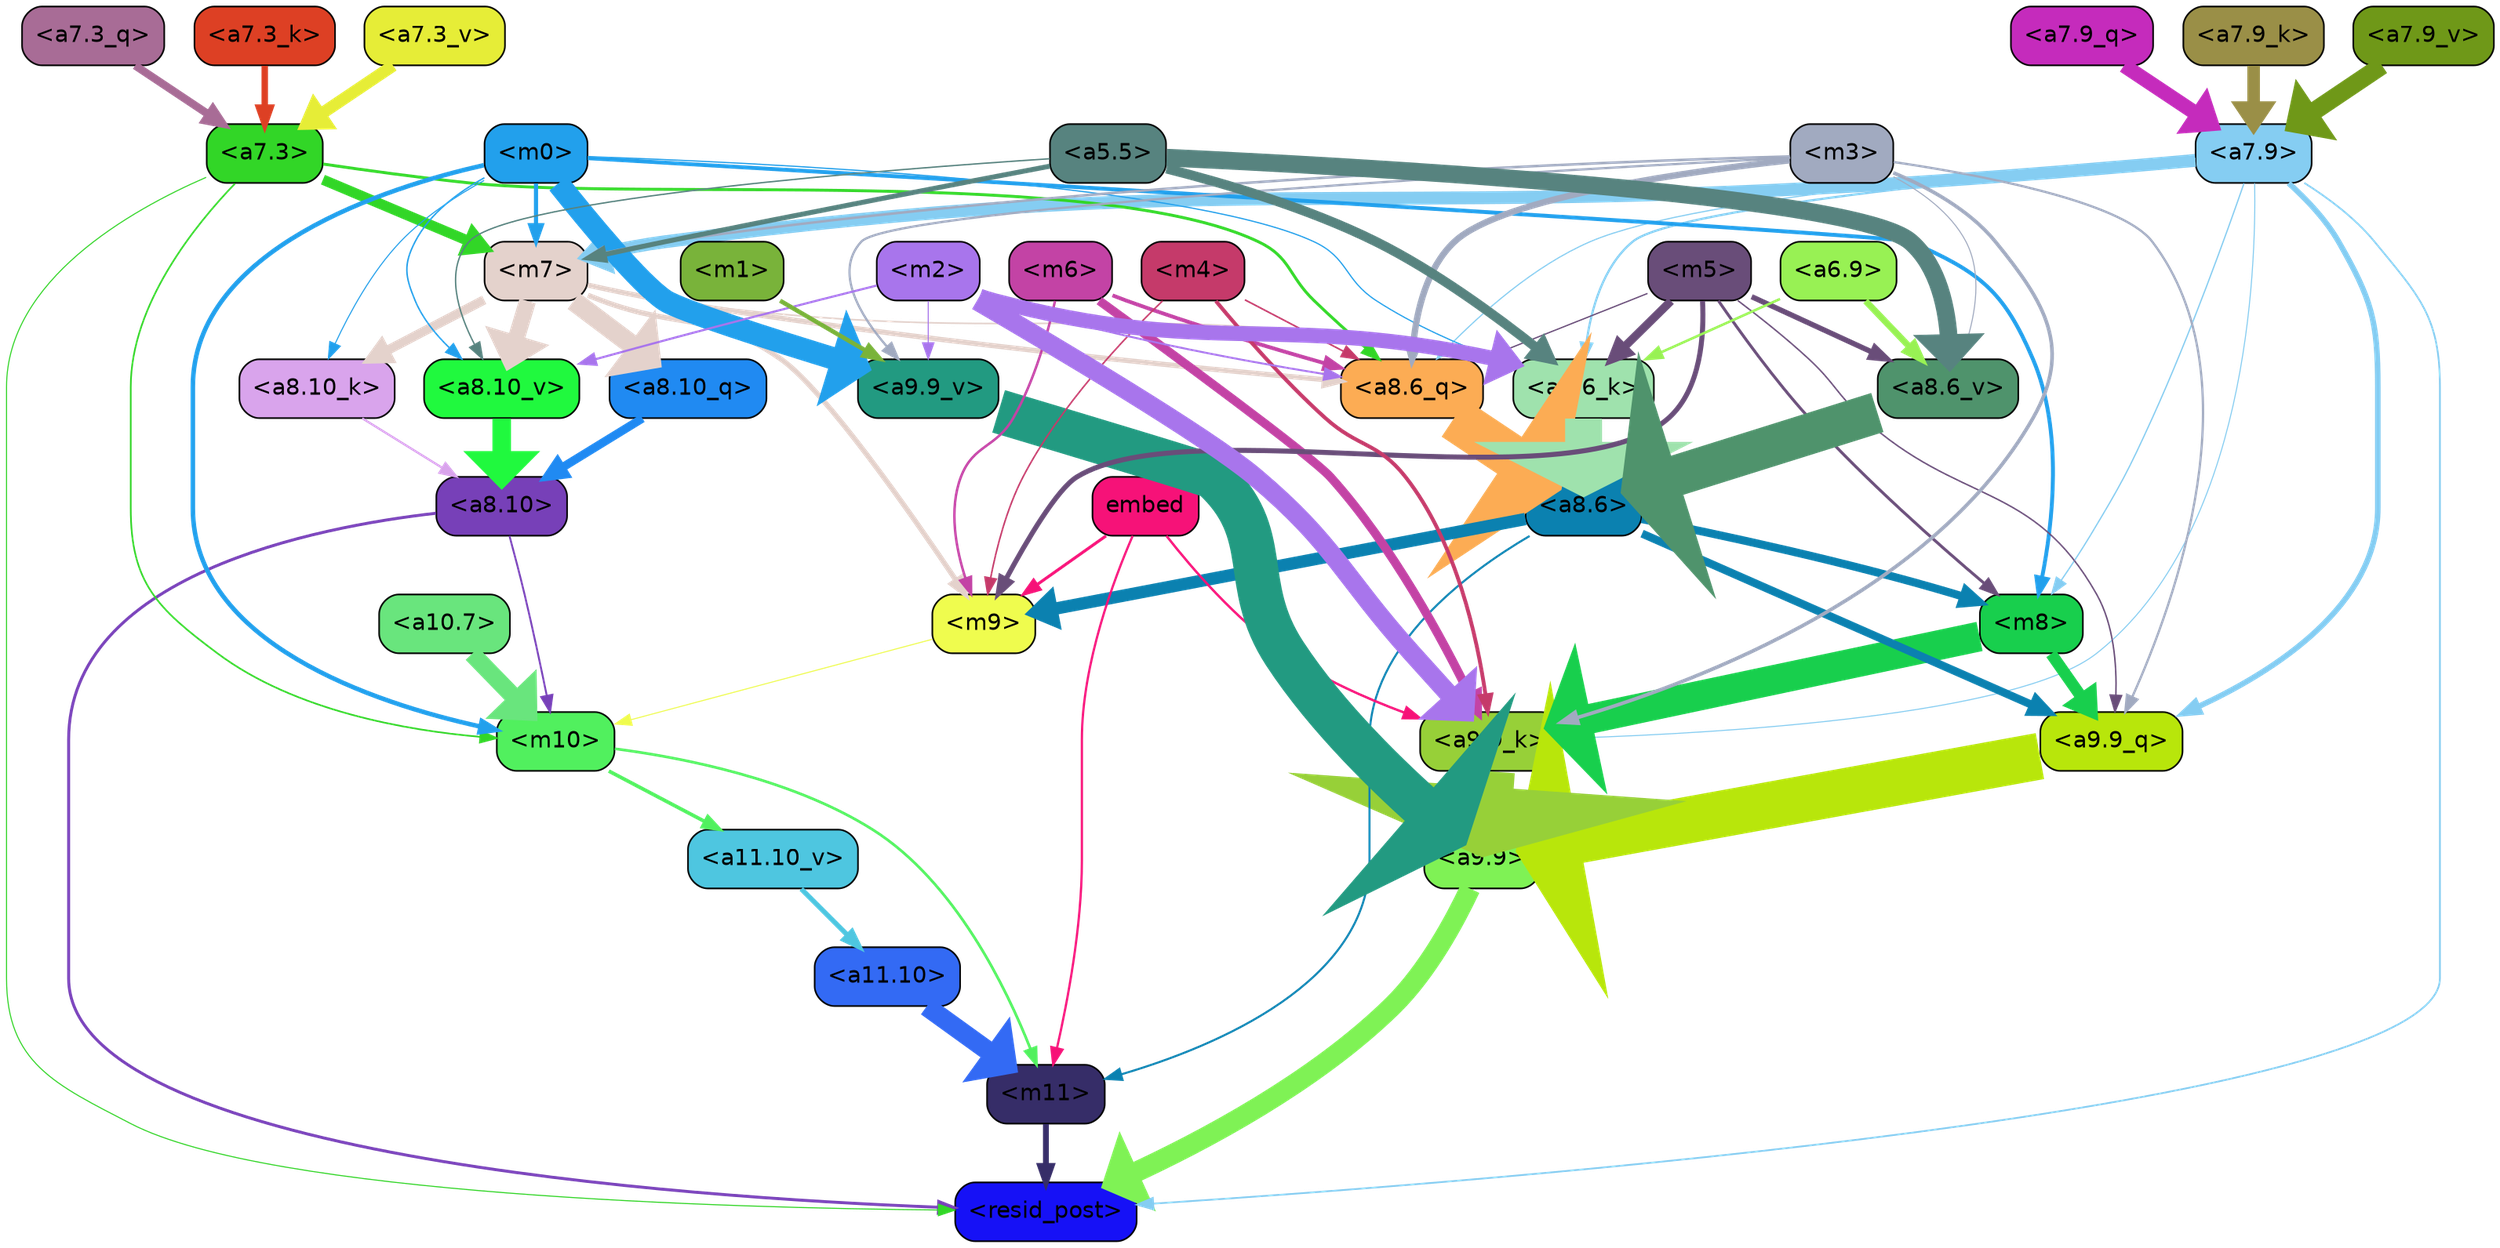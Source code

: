 strict digraph "" {
	graph [bgcolor=transparent,
		layout=dot,
		overlap=false,
		splines=true
	];
	"<m11>"	[color=black,
		fillcolor="#362d68",
		fontname=Helvetica,
		shape=box,
		style="filled, rounded"];
	"<resid_post>"	[color=black,
		fillcolor="#1611f6",
		fontname=Helvetica,
		shape=box,
		style="filled, rounded"];
	"<m11>" -> "<resid_post>"	[color="#362d68",
		penwidth=3.564229369163513];
	"<a9.9>"	[color=black,
		fillcolor="#7ff255",
		fontname=Helvetica,
		shape=box,
		style="filled, rounded"];
	"<a9.9>" -> "<resid_post>"	[color="#7ff255",
		penwidth=12.493714332580566];
	"<a8.10>"	[color=black,
		fillcolor="#7740b8",
		fontname=Helvetica,
		shape=box,
		style="filled, rounded"];
	"<a8.10>" -> "<resid_post>"	[color="#7740b8",
		penwidth=1.7969894409179688];
	"<m10>"	[color=black,
		fillcolor="#51f05e",
		fontname=Helvetica,
		shape=box,
		style="filled, rounded"];
	"<a8.10>" -> "<m10>"	[color="#7740b8",
		penwidth=1.1516046524047852];
	"<a7.9>"	[color=black,
		fillcolor="#85cdf2",
		fontname=Helvetica,
		shape=box,
		style="filled, rounded"];
	"<a7.9>" -> "<resid_post>"	[color="#85cdf2",
		penwidth=1.061915397644043];
	"<m7>"	[color=black,
		fillcolor="#e4d2cc",
		fontname=Helvetica,
		shape=box,
		style="filled, rounded"];
	"<a7.9>" -> "<m7>"	[color="#85cdf2",
		penwidth=7.860968112945557];
	"<a9.9_q>"	[color=black,
		fillcolor="#b8e60b",
		fontname=Helvetica,
		shape=box,
		style="filled, rounded"];
	"<a7.9>" -> "<a9.9_q>"	[color="#85cdf2",
		penwidth=3.4010400772094727];
	"<a9.9_k>"	[color=black,
		fillcolor="#97d038",
		fontname=Helvetica,
		shape=box,
		style="filled, rounded"];
	"<a7.9>" -> "<a9.9_k>"	[color="#85cdf2",
		penwidth=0.6359977722167969];
	"<m8>"	[color=black,
		fillcolor="#18cf4d",
		fontname=Helvetica,
		shape=box,
		style="filled, rounded"];
	"<a7.9>" -> "<m8>"	[color="#85cdf2",
		penwidth=0.7847824096679688];
	"<a8.6_q>"	[color=black,
		fillcolor="#fcac54",
		fontname=Helvetica,
		shape=box,
		style="filled, rounded"];
	"<a7.9>" -> "<a8.6_q>"	[color="#85cdf2",
		penwidth=0.7225875854492188];
	"<a8.6_k>"	[color=black,
		fillcolor="#9fe2ad",
		fontname=Helvetica,
		shape=box,
		style="filled, rounded"];
	"<a7.9>" -> "<a8.6_k>"	[color="#85cdf2",
		penwidth=1.3351249694824219];
	"<a7.3>"	[color=black,
		fillcolor="#32d627",
		fontname=Helvetica,
		shape=box,
		style="filled, rounded"];
	"<a7.3>" -> "<resid_post>"	[color="#32d627",
		penwidth=0.6493911743164062];
	"<a7.3>" -> "<m10>"	[color="#32d627",
		penwidth=1.0287714004516602];
	"<a7.3>" -> "<m7>"	[color="#32d627",
		penwidth=6.300837516784668];
	"<a7.3>" -> "<a8.6_q>"	[color="#32d627",
		penwidth=1.7833585739135742];
	"<a11.10>"	[color=black,
		fillcolor="#336af4",
		fontname=Helvetica,
		shape=box,
		style="filled, rounded"];
	"<a11.10>" -> "<m11>"	[color="#336af4",
		penwidth=11.804504871368408];
	"<m10>" -> "<m11>"	[color="#51f05e",
		penwidth=1.6351637840270996];
	"<a11.10_v>"	[color=black,
		fillcolor="#4ec6e0",
		fontname=Helvetica,
		shape=box,
		style="filled, rounded"];
	"<m10>" -> "<a11.10_v>"	[color="#51f05e",
		penwidth=2.195528030395508];
	"<a8.6>"	[color=black,
		fillcolor="#0b81b0",
		fontname=Helvetica,
		shape=box,
		style="filled, rounded"];
	"<a8.6>" -> "<m11>"	[color="#0b81b0",
		penwidth=1.2564282417297363];
	"<m9>"	[color=black,
		fillcolor="#effc4e",
		fontname=Helvetica,
		shape=box,
		style="filled, rounded"];
	"<a8.6>" -> "<m9>"	[color="#0b81b0",
		penwidth=7.538959503173828];
	"<a8.6>" -> "<a9.9_q>"	[color="#0b81b0",
		penwidth=4.915989875793457];
	"<a8.6>" -> "<m8>"	[color="#0b81b0",
		penwidth=4.953336715698242];
	embed	[color=black,
		fillcolor="#f61278",
		fontname=Helvetica,
		shape=box,
		style="filled, rounded"];
	embed -> "<m11>"	[color="#f61278",
		penwidth=1.3679008483886719];
	embed -> "<m9>"	[color="#f61278",
		penwidth=1.8025074005126953];
	embed -> "<a9.9_k>"	[color="#f61278",
		penwidth=1.4555702209472656];
	"<a11.10_v>" -> "<a11.10>"	[color="#4ec6e0",
		penwidth=3.037395477294922];
	"<a10.7>"	[color=black,
		fillcolor="#69e57d",
		fontname=Helvetica,
		shape=box,
		style="filled, rounded"];
	"<a10.7>" -> "<m10>"	[color="#69e57d",
		penwidth=10.747549057006836];
	"<m9>" -> "<m10>"	[color="#effc4e",
		penwidth=0.6350235939025879];
	"<m0>"	[color=black,
		fillcolor="#22a0ec",
		fontname=Helvetica,
		shape=box,
		style="filled, rounded"];
	"<m0>" -> "<m10>"	[color="#22a0ec",
		penwidth=2.7613906860351562];
	"<m0>" -> "<m7>"	[color="#22a0ec",
		penwidth=2.5545620918273926];
	"<a9.9_v>"	[color=black,
		fillcolor="#229a81",
		fontname=Helvetica,
		shape=box,
		style="filled, rounded"];
	"<m0>" -> "<a9.9_v>"	[color="#22a0ec",
		penwidth=13.730411529541016];
	"<m0>" -> "<m8>"	[color="#22a0ec",
		penwidth=2.381570816040039];
	"<a8.10_k>"	[color=black,
		fillcolor="#d9a4ec",
		fontname=Helvetica,
		shape=box,
		style="filled, rounded"];
	"<m0>" -> "<a8.10_k>"	[color="#22a0ec",
		penwidth=0.6495761871337891];
	"<m0>" -> "<a8.6_k>"	[color="#22a0ec",
		penwidth=0.7486534118652344];
	"<a8.10_v>"	[color=black,
		fillcolor="#20f93e",
		fontname=Helvetica,
		shape=box,
		style="filled, rounded"];
	"<m0>" -> "<a8.10_v>"	[color="#22a0ec",
		penwidth=0.8922653198242188];
	"<m7>" -> "<m9>"	[color="#e4d2cc",
		penwidth=3.136892318725586];
	"<a8.10_q>"	[color=black,
		fillcolor="#208af2",
		fontname=Helvetica,
		shape=box,
		style="filled, rounded"];
	"<m7>" -> "<a8.10_q>"	[color="#e4d2cc",
		penwidth=12.156120300292969];
	"<m7>" -> "<a8.6_q>"	[color="#e4d2cc",
		penwidth=3.078853130340576];
	"<m7>" -> "<a8.10_k>"	[color="#e4d2cc",
		penwidth=5.668270111083984];
	"<m7>" -> "<a8.6_k>"	[color="#e4d2cc",
		penwidth=0.9513492584228516];
	"<m7>" -> "<a8.10_v>"	[color="#e4d2cc",
		penwidth=10.289600372314453];
	"<m6>"	[color=black,
		fillcolor="#c343a5",
		fontname=Helvetica,
		shape=box,
		style="filled, rounded"];
	"<m6>" -> "<m9>"	[color="#c343a5",
		penwidth=1.5130538940429688];
	"<m6>" -> "<a9.9_k>"	[color="#c343a5",
		penwidth=5.398126602172852];
	"<m6>" -> "<a8.6_q>"	[color="#c343a5",
		penwidth=2.3049817085266113];
	"<m5>"	[color=black,
		fillcolor="#694d79",
		fontname=Helvetica,
		shape=box,
		style="filled, rounded"];
	"<m5>" -> "<m9>"	[color="#694d79",
		penwidth=3.070161819458008];
	"<m5>" -> "<a9.9_q>"	[color="#694d79",
		penwidth=0.8938226699829102];
	"<m5>" -> "<m8>"	[color="#694d79",
		penwidth=1.7677688598632812];
	"<m5>" -> "<a8.6_q>"	[color="#694d79",
		penwidth=0.7973227500915527];
	"<m5>" -> "<a8.6_k>"	[color="#694d79",
		penwidth=5.085668563842773];
	"<a8.6_v>"	[color=black,
		fillcolor="#4f936c",
		fontname=Helvetica,
		shape=box,
		style="filled, rounded"];
	"<m5>" -> "<a8.6_v>"	[color="#694d79",
		penwidth=3.2228469848632812];
	"<m4>"	[color=black,
		fillcolor="#c53a6a",
		fontname=Helvetica,
		shape=box,
		style="filled, rounded"];
	"<m4>" -> "<m9>"	[color="#c53a6a",
		penwidth=0.9546451568603516];
	"<m4>" -> "<a9.9_k>"	[color="#c53a6a",
		penwidth=2.334225654602051];
	"<m4>" -> "<a8.6_q>"	[color="#c53a6a",
		penwidth=0.9813051223754883];
	"<a9.9_q>" -> "<a9.9>"	[color="#b8e60b",
		penwidth=28.56541872024536];
	"<a9.9_k>" -> "<a9.9>"	[color="#97d038",
		penwidth=32.31142416596413];
	"<a9.9_v>" -> "<a9.9>"	[color="#229a81",
		penwidth=27.08489227294922];
	"<m8>" -> "<a9.9_q>"	[color="#18cf4d",
		penwidth=7.189451217651367];
	"<m8>" -> "<a9.9_k>"	[color="#18cf4d",
		penwidth=18.19952392578125];
	"<m3>"	[color=black,
		fillcolor="#a1aac0",
		fontname=Helvetica,
		shape=box,
		style="filled, rounded"];
	"<m3>" -> "<m7>"	[color="#a1aac0",
		penwidth=1.519754409790039];
	"<m3>" -> "<a9.9_q>"	[color="#a1aac0",
		penwidth=1.3806190490722656];
	"<m3>" -> "<a9.9_k>"	[color="#a1aac0",
		penwidth=2.201329231262207];
	"<m3>" -> "<a9.9_v>"	[color="#a1aac0",
		penwidth=1.3742599487304688];
	"<m3>" -> "<a8.6_q>"	[color="#a1aac0",
		penwidth=3.894710063934326];
	"<m3>" -> "<a8.6_v>"	[color="#a1aac0",
		penwidth=0.6379051208496094];
	"<m2>"	[color=black,
		fillcolor="#a875ec",
		fontname=Helvetica,
		shape=box,
		style="filled, rounded"];
	"<m2>" -> "<a9.9_k>"	[color="#a875ec",
		penwidth=11.667590618133545];
	"<m2>" -> "<a9.9_v>"	[color="#a875ec",
		penwidth=0.6356887817382812];
	"<m2>" -> "<a8.6_q>"	[color="#a875ec",
		penwidth=1.1711654663085938];
	"<m2>" -> "<a8.6_k>"	[color="#a875ec",
		penwidth=9.172065734863281];
	"<m2>" -> "<a8.10_v>"	[color="#a875ec",
		penwidth=1.287038803100586];
	"<m1>"	[color=black,
		fillcolor="#79b33a",
		fontname=Helvetica,
		shape=box,
		style="filled, rounded"];
	"<m1>" -> "<a9.9_v>"	[color="#79b33a",
		penwidth=2.656749725341797];
	"<a8.10_q>" -> "<a8.10>"	[color="#208af2",
		penwidth=5.194318771362305];
	"<a8.6_q>" -> "<a8.6>"	[color="#fcac54",
		penwidth=27.11296832561493];
	"<a8.10_k>" -> "<a8.10>"	[color="#d9a4ec",
		penwidth=1.3374805450439453];
	"<a8.6_k>" -> "<a8.6>"	[color="#9fe2ad",
		penwidth=22.57996129989624];
	"<a8.10_v>" -> "<a8.10>"	[color="#20f93e",
		penwidth=11.339973449707031];
	"<a8.6_v>" -> "<a8.6>"	[color="#4f936c",
		penwidth=25.068782806396484];
	"<a6.9>"	[color=black,
		fillcolor="#98f154",
		fontname=Helvetica,
		shape=box,
		style="filled, rounded"];
	"<a6.9>" -> "<a8.6_k>"	[color="#98f154",
		penwidth=1.504995346069336];
	"<a6.9>" -> "<a8.6_v>"	[color="#98f154",
		penwidth=3.925710678100586];
	"<a5.5>"	[color=black,
		fillcolor="#57837f",
		fontname=Helvetica,
		shape=box,
		style="filled, rounded"];
	"<a5.5>" -> "<m7>"	[color="#57837f",
		penwidth=3.0042500495910645];
	"<a5.5>" -> "<a8.6_k>"	[color="#57837f",
		penwidth=5.877564430236816];
	"<a5.5>" -> "<a8.10_v>"	[color="#57837f",
		penwidth=0.8552722930908203];
	"<a5.5>" -> "<a8.6_v>"	[color="#57837f",
		penwidth=10.800443649291992];
	"<a7.9_q>"	[color=black,
		fillcolor="#c52bbc",
		fontname=Helvetica,
		shape=box,
		style="filled, rounded"];
	"<a7.9_q>" -> "<a7.9>"	[color="#c52bbc",
		penwidth=8.971264004707336];
	"<a7.3_q>"	[color=black,
		fillcolor="#a86c96",
		fontname=Helvetica,
		shape=box,
		style="filled, rounded"];
	"<a7.3_q>" -> "<a7.3>"	[color="#a86c96",
		penwidth=4.836760997772217];
	"<a7.9_k>"	[color=black,
		fillcolor="#9a8f47",
		fontname=Helvetica,
		shape=box,
		style="filled, rounded"];
	"<a7.9_k>" -> "<a7.9>"	[color="#9a8f47",
		penwidth=7.68915319442749];
	"<a7.3_k>"	[color=black,
		fillcolor="#dd4024",
		fontname=Helvetica,
		shape=box,
		style="filled, rounded"];
	"<a7.3_k>" -> "<a7.3>"	[color="#dd4024",
		penwidth=3.9247055053710938];
	"<a7.9_v>"	[color=black,
		fillcolor="#6f9818",
		fontname=Helvetica,
		shape=box,
		style="filled, rounded"];
	"<a7.9_v>" -> "<a7.9>"	[color="#6f9818",
		penwidth=11.073700428009033];
	"<a7.3_v>"	[color=black,
		fillcolor="#e6ed37",
		fontname=Helvetica,
		shape=box,
		style="filled, rounded"];
	"<a7.3_v>" -> "<a7.3>"	[color="#e6ed37",
		penwidth=7.367694854736328];
}
